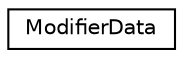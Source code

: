 digraph G
{
  edge [fontname="Helvetica",fontsize="10",labelfontname="Helvetica",labelfontsize="10"];
  node [fontname="Helvetica",fontsize="10",shape=record];
  rankdir=LR;
  Node1 [label="ModifierData",height=0.2,width=0.4,color="black", fillcolor="white", style="filled",URL="$db/ddd/structModifierData.html"];
}
